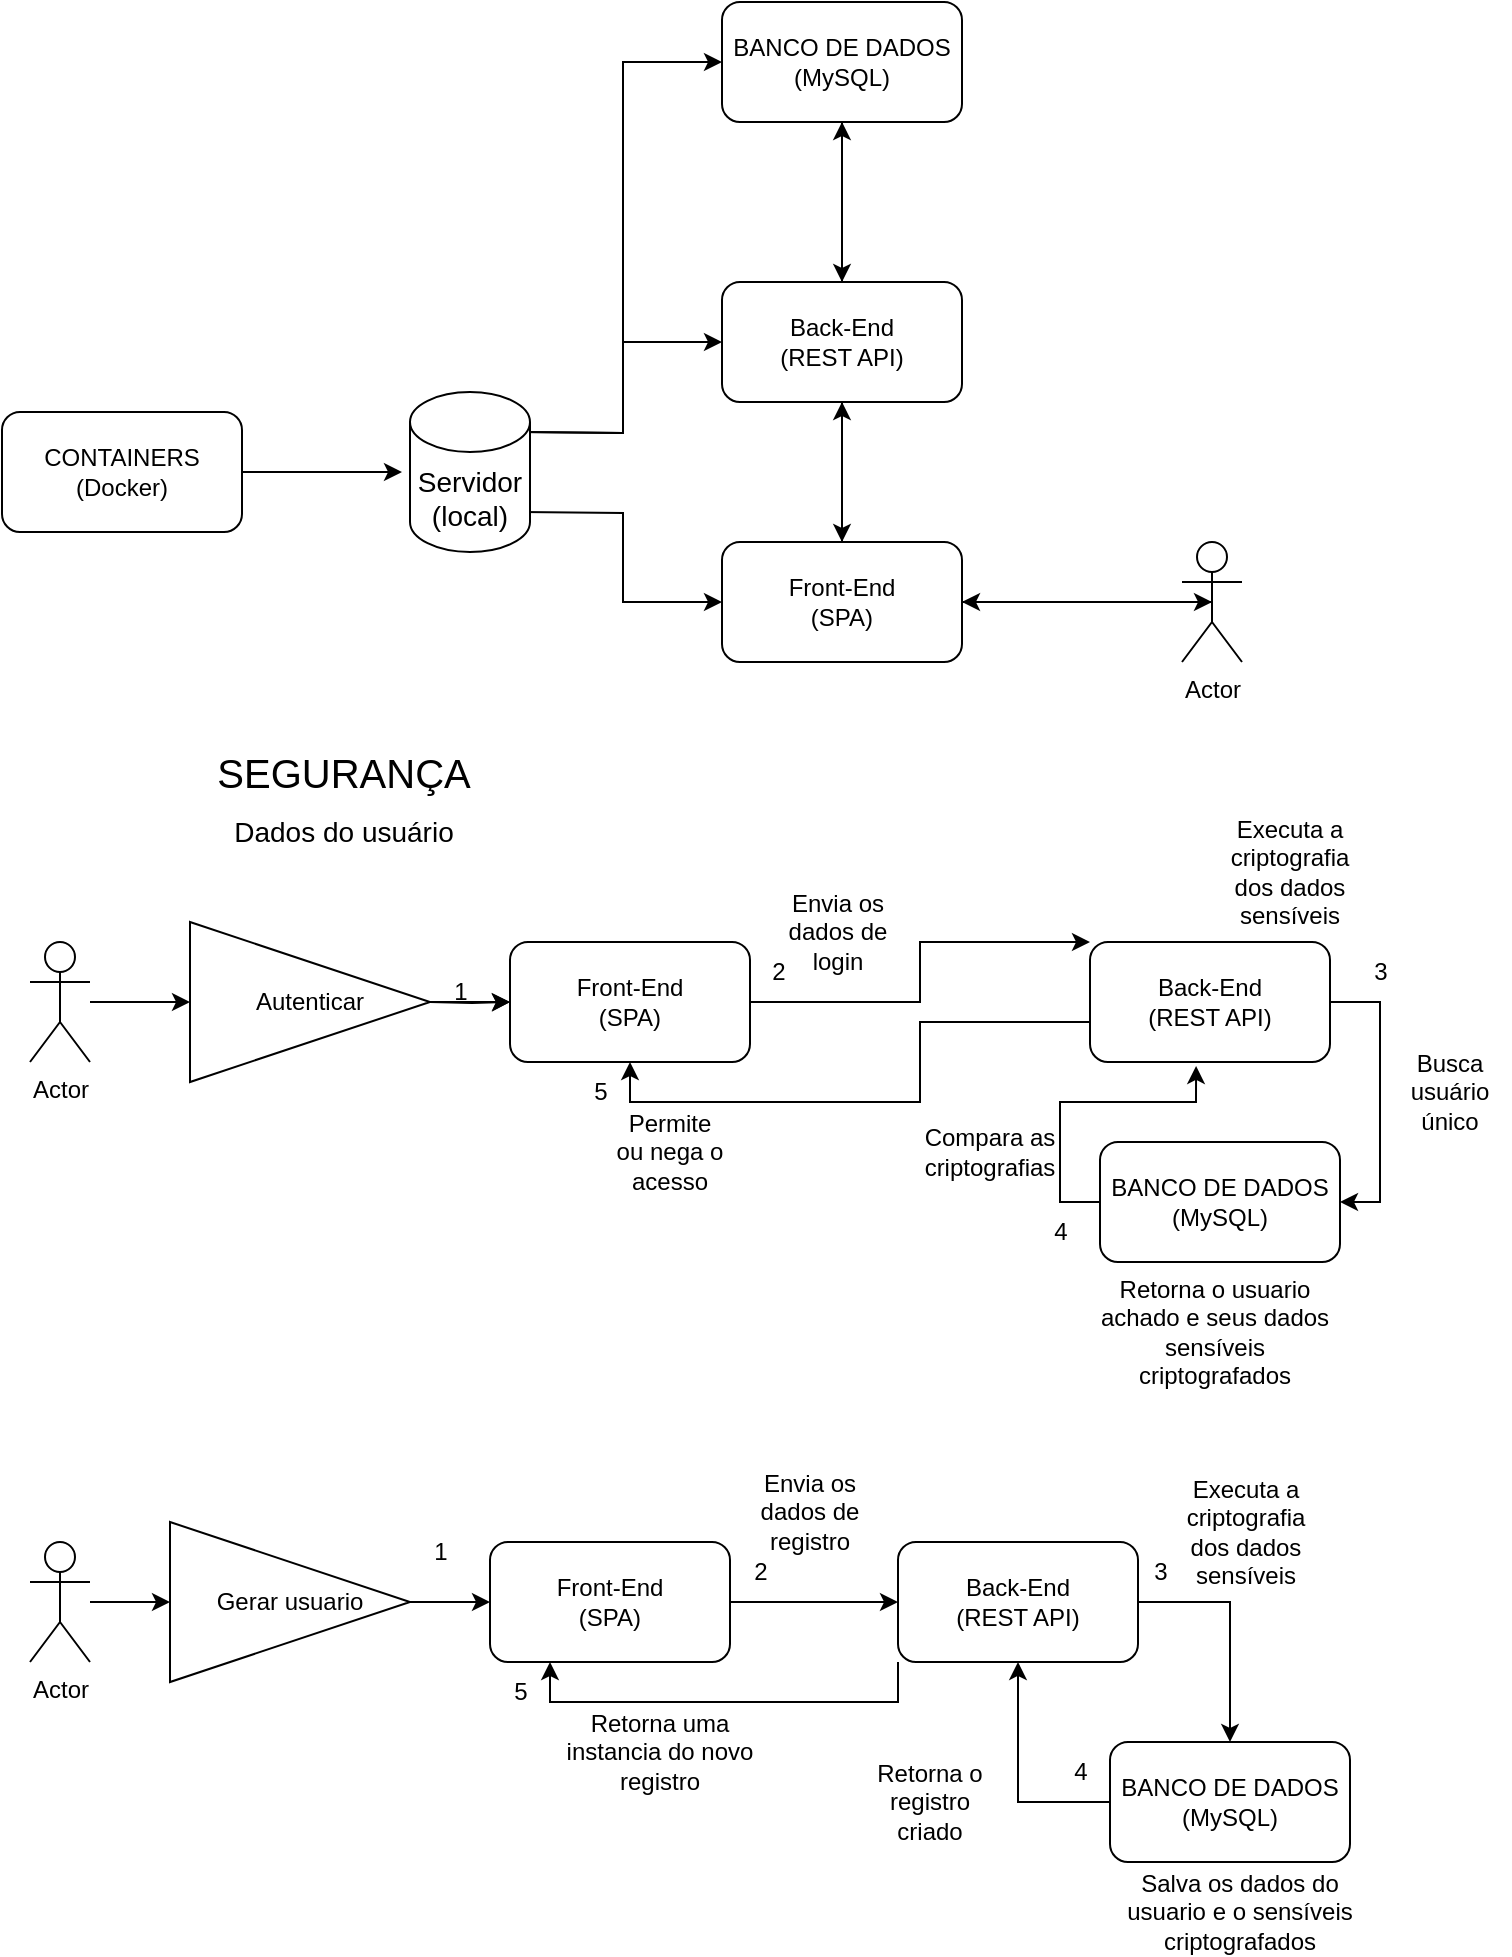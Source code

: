 <mxfile version="20.2.3" type="github">
  <diagram id="C5RBs43oDa-KdzZeNtuy" name="Page-1">
    <mxGraphModel dx="1038" dy="575" grid="1" gridSize="10" guides="1" tooltips="1" connect="1" arrows="1" fold="1" page="1" pageScale="1" pageWidth="827" pageHeight="1169" math="0" shadow="0">
      <root>
        <mxCell id="WIyWlLk6GJQsqaUBKTNV-0" />
        <mxCell id="WIyWlLk6GJQsqaUBKTNV-1" parent="WIyWlLk6GJQsqaUBKTNV-0" />
        <mxCell id="WzKL0s8CQ_AdMi2l-6hD-6" style="edgeStyle=orthogonalEdgeStyle;rounded=0;orthogonalLoop=1;jettySize=auto;html=1;exitX=0.5;exitY=0;exitDx=0;exitDy=0;entryX=0;entryY=0.5;entryDx=0;entryDy=0;" parent="WIyWlLk6GJQsqaUBKTNV-1" target="WzKL0s8CQ_AdMi2l-6hD-3" edge="1">
          <mxGeometry relative="1" as="geometry">
            <mxPoint x="290" y="225" as="sourcePoint" />
          </mxGeometry>
        </mxCell>
        <mxCell id="WzKL0s8CQ_AdMi2l-6hD-7" style="edgeStyle=orthogonalEdgeStyle;rounded=0;orthogonalLoop=1;jettySize=auto;html=1;exitX=0.5;exitY=1;exitDx=0;exitDy=0;entryX=0;entryY=0.5;entryDx=0;entryDy=0;" parent="WIyWlLk6GJQsqaUBKTNV-1" target="WzKL0s8CQ_AdMi2l-6hD-4" edge="1">
          <mxGeometry relative="1" as="geometry">
            <mxPoint x="290" y="265" as="sourcePoint" />
          </mxGeometry>
        </mxCell>
        <mxCell id="WzKL0s8CQ_AdMi2l-6hD-19" style="edgeStyle=orthogonalEdgeStyle;rounded=0;orthogonalLoop=1;jettySize=auto;html=1;exitX=0.5;exitY=0;exitDx=0;exitDy=0;entryX=0;entryY=0.5;entryDx=0;entryDy=0;" parent="WIyWlLk6GJQsqaUBKTNV-1" target="WzKL0s8CQ_AdMi2l-6hD-8" edge="1">
          <mxGeometry relative="1" as="geometry">
            <mxPoint x="290" y="225" as="sourcePoint" />
          </mxGeometry>
        </mxCell>
        <mxCell id="WzKL0s8CQ_AdMi2l-6hD-11" style="edgeStyle=orthogonalEdgeStyle;rounded=0;orthogonalLoop=1;jettySize=auto;html=1;entryX=0.5;entryY=0;entryDx=0;entryDy=0;" parent="WIyWlLk6GJQsqaUBKTNV-1" source="WzKL0s8CQ_AdMi2l-6hD-3" target="WzKL0s8CQ_AdMi2l-6hD-4" edge="1">
          <mxGeometry relative="1" as="geometry" />
        </mxCell>
        <mxCell id="WzKL0s8CQ_AdMi2l-6hD-17" style="edgeStyle=orthogonalEdgeStyle;rounded=0;orthogonalLoop=1;jettySize=auto;html=1;exitX=0.5;exitY=0;exitDx=0;exitDy=0;entryX=0.5;entryY=1;entryDx=0;entryDy=0;" parent="WIyWlLk6GJQsqaUBKTNV-1" source="WzKL0s8CQ_AdMi2l-6hD-3" target="WzKL0s8CQ_AdMi2l-6hD-8" edge="1">
          <mxGeometry relative="1" as="geometry" />
        </mxCell>
        <mxCell id="WzKL0s8CQ_AdMi2l-6hD-3" value="Back-End&lt;br&gt;(REST API)" style="rounded=1;whiteSpace=wrap;html=1;" parent="WIyWlLk6GJQsqaUBKTNV-1" vertex="1">
          <mxGeometry x="390" y="150" width="120" height="60" as="geometry" />
        </mxCell>
        <mxCell id="WzKL0s8CQ_AdMi2l-6hD-12" style="edgeStyle=orthogonalEdgeStyle;rounded=0;orthogonalLoop=1;jettySize=auto;html=1;exitX=0.5;exitY=0;exitDx=0;exitDy=0;" parent="WIyWlLk6GJQsqaUBKTNV-1" source="WzKL0s8CQ_AdMi2l-6hD-4" edge="1">
          <mxGeometry relative="1" as="geometry">
            <mxPoint x="450" y="210" as="targetPoint" />
          </mxGeometry>
        </mxCell>
        <mxCell id="WzKL0s8CQ_AdMi2l-6hD-26" style="edgeStyle=orthogonalEdgeStyle;rounded=0;orthogonalLoop=1;jettySize=auto;html=1;exitX=1;exitY=0.5;exitDx=0;exitDy=0;entryX=0.5;entryY=0.5;entryDx=0;entryDy=0;entryPerimeter=0;" parent="WIyWlLk6GJQsqaUBKTNV-1" source="WzKL0s8CQ_AdMi2l-6hD-4" target="WzKL0s8CQ_AdMi2l-6hD-21" edge="1">
          <mxGeometry relative="1" as="geometry" />
        </mxCell>
        <mxCell id="WzKL0s8CQ_AdMi2l-6hD-4" value="Front-End&lt;br&gt;(SPA)" style="rounded=1;whiteSpace=wrap;html=1;" parent="WIyWlLk6GJQsqaUBKTNV-1" vertex="1">
          <mxGeometry x="390" y="280" width="120" height="60" as="geometry" />
        </mxCell>
        <mxCell id="WzKL0s8CQ_AdMi2l-6hD-18" style="edgeStyle=orthogonalEdgeStyle;rounded=0;orthogonalLoop=1;jettySize=auto;html=1;exitX=0.5;exitY=1;exitDx=0;exitDy=0;entryX=0.5;entryY=0;entryDx=0;entryDy=0;" parent="WIyWlLk6GJQsqaUBKTNV-1" source="WzKL0s8CQ_AdMi2l-6hD-8" target="WzKL0s8CQ_AdMi2l-6hD-3" edge="1">
          <mxGeometry relative="1" as="geometry" />
        </mxCell>
        <mxCell id="WzKL0s8CQ_AdMi2l-6hD-8" value="BANCO DE DADOS&lt;br&gt;(MySQL)" style="rounded=1;whiteSpace=wrap;html=1;" parent="WIyWlLk6GJQsqaUBKTNV-1" vertex="1">
          <mxGeometry x="390" y="10" width="120" height="60" as="geometry" />
        </mxCell>
        <mxCell id="WzKL0s8CQ_AdMi2l-6hD-20" value="" style="edgeStyle=orthogonalEdgeStyle;rounded=0;orthogonalLoop=1;jettySize=auto;html=1;" parent="WIyWlLk6GJQsqaUBKTNV-1" source="WzKL0s8CQ_AdMi2l-6hD-15" edge="1">
          <mxGeometry relative="1" as="geometry">
            <mxPoint x="230" y="245" as="targetPoint" />
          </mxGeometry>
        </mxCell>
        <mxCell id="WzKL0s8CQ_AdMi2l-6hD-15" value="CONTAINERS&lt;br&gt;(Docker)" style="rounded=1;whiteSpace=wrap;html=1;" parent="WIyWlLk6GJQsqaUBKTNV-1" vertex="1">
          <mxGeometry x="30" y="215" width="120" height="60" as="geometry" />
        </mxCell>
        <mxCell id="WzKL0s8CQ_AdMi2l-6hD-27" style="edgeStyle=orthogonalEdgeStyle;rounded=0;orthogonalLoop=1;jettySize=auto;html=1;exitX=0.5;exitY=0.5;exitDx=0;exitDy=0;exitPerimeter=0;entryX=1;entryY=0.5;entryDx=0;entryDy=0;" parent="WIyWlLk6GJQsqaUBKTNV-1" source="WzKL0s8CQ_AdMi2l-6hD-21" target="WzKL0s8CQ_AdMi2l-6hD-4" edge="1">
          <mxGeometry relative="1" as="geometry" />
        </mxCell>
        <mxCell id="WzKL0s8CQ_AdMi2l-6hD-21" value="Actor" style="shape=umlActor;verticalLabelPosition=bottom;verticalAlign=top;html=1;outlineConnect=0;" parent="WIyWlLk6GJQsqaUBKTNV-1" vertex="1">
          <mxGeometry x="620" y="280" width="30" height="60" as="geometry" />
        </mxCell>
        <mxCell id="J2hrj--drxeEzNVRbDr3-0" value="&lt;font style=&quot;font-size: 20px;&quot;&gt;SEGURANÇA&lt;/font&gt;" style="text;html=1;strokeColor=none;fillColor=none;align=center;verticalAlign=middle;whiteSpace=wrap;rounded=0;" parent="WIyWlLk6GJQsqaUBKTNV-1" vertex="1">
          <mxGeometry x="151" y="370" width="100" height="50" as="geometry" />
        </mxCell>
        <mxCell id="J2hrj--drxeEzNVRbDr3-5" style="edgeStyle=orthogonalEdgeStyle;rounded=0;orthogonalLoop=1;jettySize=auto;html=1;exitX=1;exitY=0.5;exitDx=0;exitDy=0;entryX=0;entryY=0.5;entryDx=0;entryDy=0;" parent="WIyWlLk6GJQsqaUBKTNV-1" target="J2hrj--drxeEzNVRbDr3-4" edge="1">
          <mxGeometry relative="1" as="geometry">
            <mxPoint x="244" y="510" as="sourcePoint" />
          </mxGeometry>
        </mxCell>
        <mxCell id="zU_Zac-X1jJQblTpyH3_-4" value="" style="edgeStyle=orthogonalEdgeStyle;rounded=0;orthogonalLoop=1;jettySize=auto;html=1;" edge="1" parent="WIyWlLk6GJQsqaUBKTNV-1" source="J2hrj--drxeEzNVRbDr3-2" target="J2hrj--drxeEzNVRbDr3-4">
          <mxGeometry relative="1" as="geometry" />
        </mxCell>
        <mxCell id="J2hrj--drxeEzNVRbDr3-2" value="Autenticar" style="triangle;whiteSpace=wrap;html=1;" parent="WIyWlLk6GJQsqaUBKTNV-1" vertex="1">
          <mxGeometry x="124" y="470" width="120" height="80" as="geometry" />
        </mxCell>
        <mxCell id="J2hrj--drxeEzNVRbDr3-10" style="edgeStyle=orthogonalEdgeStyle;rounded=0;orthogonalLoop=1;jettySize=auto;html=1;exitX=1;exitY=0.5;exitDx=0;exitDy=0;entryX=1;entryY=0.5;entryDx=0;entryDy=0;" parent="WIyWlLk6GJQsqaUBKTNV-1" source="J2hrj--drxeEzNVRbDr3-3" target="J2hrj--drxeEzNVRbDr3-9" edge="1">
          <mxGeometry relative="1" as="geometry" />
        </mxCell>
        <mxCell id="J2hrj--drxeEzNVRbDr3-17" style="edgeStyle=orthogonalEdgeStyle;rounded=0;orthogonalLoop=1;jettySize=auto;html=1;exitX=0;exitY=0.5;exitDx=0;exitDy=0;entryX=0.5;entryY=1;entryDx=0;entryDy=0;" parent="WIyWlLk6GJQsqaUBKTNV-1" source="J2hrj--drxeEzNVRbDr3-3" target="J2hrj--drxeEzNVRbDr3-4" edge="1">
          <mxGeometry relative="1" as="geometry">
            <Array as="points">
              <mxPoint x="574" y="520" />
              <mxPoint x="489" y="520" />
              <mxPoint x="489" y="560" />
              <mxPoint x="344" y="560" />
            </Array>
          </mxGeometry>
        </mxCell>
        <mxCell id="J2hrj--drxeEzNVRbDr3-3" value="Back-End&lt;br&gt;(REST API)" style="rounded=1;whiteSpace=wrap;html=1;" parent="WIyWlLk6GJQsqaUBKTNV-1" vertex="1">
          <mxGeometry x="574" y="480" width="120" height="60" as="geometry" />
        </mxCell>
        <mxCell id="J2hrj--drxeEzNVRbDr3-6" style="edgeStyle=orthogonalEdgeStyle;rounded=0;orthogonalLoop=1;jettySize=auto;html=1;exitX=1;exitY=0.5;exitDx=0;exitDy=0;entryX=0;entryY=0;entryDx=0;entryDy=0;" parent="WIyWlLk6GJQsqaUBKTNV-1" source="J2hrj--drxeEzNVRbDr3-4" target="J2hrj--drxeEzNVRbDr3-3" edge="1">
          <mxGeometry relative="1" as="geometry">
            <Array as="points">
              <mxPoint x="489" y="510" />
              <mxPoint x="489" y="480" />
            </Array>
          </mxGeometry>
        </mxCell>
        <mxCell id="J2hrj--drxeEzNVRbDr3-4" value="Front-End&lt;br&gt;(SPA)" style="rounded=1;whiteSpace=wrap;html=1;" parent="WIyWlLk6GJQsqaUBKTNV-1" vertex="1">
          <mxGeometry x="284" y="480" width="120" height="60" as="geometry" />
        </mxCell>
        <mxCell id="J2hrj--drxeEzNVRbDr3-8" value="Envia os dados de login" style="text;html=1;strokeColor=none;fillColor=none;align=center;verticalAlign=middle;whiteSpace=wrap;rounded=0;" parent="WIyWlLk6GJQsqaUBKTNV-1" vertex="1">
          <mxGeometry x="418" y="460" width="60" height="30" as="geometry" />
        </mxCell>
        <mxCell id="J2hrj--drxeEzNVRbDr3-13" style="edgeStyle=orthogonalEdgeStyle;rounded=0;orthogonalLoop=1;jettySize=auto;html=1;exitX=0;exitY=0.5;exitDx=0;exitDy=0;entryX=0.442;entryY=1.033;entryDx=0;entryDy=0;entryPerimeter=0;" parent="WIyWlLk6GJQsqaUBKTNV-1" source="J2hrj--drxeEzNVRbDr3-9" target="J2hrj--drxeEzNVRbDr3-3" edge="1">
          <mxGeometry relative="1" as="geometry" />
        </mxCell>
        <mxCell id="J2hrj--drxeEzNVRbDr3-9" value="BANCO DE DADOS&lt;br&gt;(MySQL)" style="rounded=1;whiteSpace=wrap;html=1;" parent="WIyWlLk6GJQsqaUBKTNV-1" vertex="1">
          <mxGeometry x="579" y="580" width="120" height="60" as="geometry" />
        </mxCell>
        <mxCell id="J2hrj--drxeEzNVRbDr3-12" value="Busca usuário único" style="text;html=1;strokeColor=none;fillColor=none;align=center;verticalAlign=middle;whiteSpace=wrap;rounded=0;" parent="WIyWlLk6GJQsqaUBKTNV-1" vertex="1">
          <mxGeometry x="724" y="540" width="60" height="30" as="geometry" />
        </mxCell>
        <mxCell id="J2hrj--drxeEzNVRbDr3-14" value="Retorna o usuario achado e seus dados sensíveis criptografados" style="text;html=1;strokeColor=none;fillColor=none;align=center;verticalAlign=middle;whiteSpace=wrap;rounded=0;" parent="WIyWlLk6GJQsqaUBKTNV-1" vertex="1">
          <mxGeometry x="574" y="660" width="125" height="30" as="geometry" />
        </mxCell>
        <mxCell id="J2hrj--drxeEzNVRbDr3-15" style="edgeStyle=orthogonalEdgeStyle;rounded=0;orthogonalLoop=1;jettySize=auto;html=1;exitX=0.5;exitY=1;exitDx=0;exitDy=0;" parent="WIyWlLk6GJQsqaUBKTNV-1" source="J2hrj--drxeEzNVRbDr3-14" target="J2hrj--drxeEzNVRbDr3-14" edge="1">
          <mxGeometry relative="1" as="geometry" />
        </mxCell>
        <mxCell id="J2hrj--drxeEzNVRbDr3-16" value="Compara as criptografias" style="text;html=1;strokeColor=none;fillColor=none;align=center;verticalAlign=middle;whiteSpace=wrap;rounded=0;" parent="WIyWlLk6GJQsqaUBKTNV-1" vertex="1">
          <mxGeometry x="494" y="570" width="60" height="30" as="geometry" />
        </mxCell>
        <mxCell id="J2hrj--drxeEzNVRbDr3-18" value="Permite ou nega o acesso" style="text;html=1;strokeColor=none;fillColor=none;align=center;verticalAlign=middle;whiteSpace=wrap;rounded=0;" parent="WIyWlLk6GJQsqaUBKTNV-1" vertex="1">
          <mxGeometry x="334" y="570" width="60" height="30" as="geometry" />
        </mxCell>
        <mxCell id="J2hrj--drxeEzNVRbDr3-22" style="edgeStyle=orthogonalEdgeStyle;rounded=0;orthogonalLoop=1;jettySize=auto;html=1;exitX=1;exitY=0.5;exitDx=0;exitDy=0;entryX=0;entryY=0.5;entryDx=0;entryDy=0;" parent="WIyWlLk6GJQsqaUBKTNV-1" source="J2hrj--drxeEzNVRbDr3-20" target="J2hrj--drxeEzNVRbDr3-21" edge="1">
          <mxGeometry relative="1" as="geometry" />
        </mxCell>
        <mxCell id="J2hrj--drxeEzNVRbDr3-20" value="Gerar usuario" style="triangle;whiteSpace=wrap;html=1;" parent="WIyWlLk6GJQsqaUBKTNV-1" vertex="1">
          <mxGeometry x="114" y="770" width="120" height="80" as="geometry" />
        </mxCell>
        <mxCell id="J2hrj--drxeEzNVRbDr3-25" style="edgeStyle=orthogonalEdgeStyle;rounded=0;orthogonalLoop=1;jettySize=auto;html=1;exitX=1;exitY=0.5;exitDx=0;exitDy=0;entryX=0;entryY=0.5;entryDx=0;entryDy=0;" parent="WIyWlLk6GJQsqaUBKTNV-1" source="J2hrj--drxeEzNVRbDr3-21" target="J2hrj--drxeEzNVRbDr3-24" edge="1">
          <mxGeometry relative="1" as="geometry" />
        </mxCell>
        <mxCell id="J2hrj--drxeEzNVRbDr3-21" value="Front-End&lt;br&gt;(SPA)" style="rounded=1;whiteSpace=wrap;html=1;" parent="WIyWlLk6GJQsqaUBKTNV-1" vertex="1">
          <mxGeometry x="274" y="780" width="120" height="60" as="geometry" />
        </mxCell>
        <mxCell id="J2hrj--drxeEzNVRbDr3-28" style="edgeStyle=orthogonalEdgeStyle;rounded=0;orthogonalLoop=1;jettySize=auto;html=1;exitX=1;exitY=0.5;exitDx=0;exitDy=0;entryX=0.5;entryY=0;entryDx=0;entryDy=0;" parent="WIyWlLk6GJQsqaUBKTNV-1" source="J2hrj--drxeEzNVRbDr3-24" target="J2hrj--drxeEzNVRbDr3-27" edge="1">
          <mxGeometry relative="1" as="geometry" />
        </mxCell>
        <mxCell id="J2hrj--drxeEzNVRbDr3-36" style="edgeStyle=orthogonalEdgeStyle;rounded=0;orthogonalLoop=1;jettySize=auto;html=1;exitX=0;exitY=1;exitDx=0;exitDy=0;entryX=0.25;entryY=1;entryDx=0;entryDy=0;" parent="WIyWlLk6GJQsqaUBKTNV-1" source="J2hrj--drxeEzNVRbDr3-24" target="J2hrj--drxeEzNVRbDr3-21" edge="1">
          <mxGeometry relative="1" as="geometry" />
        </mxCell>
        <mxCell id="J2hrj--drxeEzNVRbDr3-24" value="Back-End&lt;br&gt;(REST API)" style="rounded=1;whiteSpace=wrap;html=1;" parent="WIyWlLk6GJQsqaUBKTNV-1" vertex="1">
          <mxGeometry x="478" y="780" width="120" height="60" as="geometry" />
        </mxCell>
        <mxCell id="J2hrj--drxeEzNVRbDr3-26" value="Envia os dados de registro" style="text;html=1;strokeColor=none;fillColor=none;align=center;verticalAlign=middle;whiteSpace=wrap;rounded=0;" parent="WIyWlLk6GJQsqaUBKTNV-1" vertex="1">
          <mxGeometry x="404" y="750" width="60" height="30" as="geometry" />
        </mxCell>
        <mxCell id="J2hrj--drxeEzNVRbDr3-33" style="edgeStyle=orthogonalEdgeStyle;rounded=0;orthogonalLoop=1;jettySize=auto;html=1;exitX=0;exitY=0.5;exitDx=0;exitDy=0;entryX=0.5;entryY=1;entryDx=0;entryDy=0;" parent="WIyWlLk6GJQsqaUBKTNV-1" source="J2hrj--drxeEzNVRbDr3-27" target="J2hrj--drxeEzNVRbDr3-24" edge="1">
          <mxGeometry relative="1" as="geometry" />
        </mxCell>
        <mxCell id="J2hrj--drxeEzNVRbDr3-27" value="BANCO DE DADOS&lt;br&gt;(MySQL)" style="rounded=1;whiteSpace=wrap;html=1;" parent="WIyWlLk6GJQsqaUBKTNV-1" vertex="1">
          <mxGeometry x="584" y="880" width="120" height="60" as="geometry" />
        </mxCell>
        <mxCell id="J2hrj--drxeEzNVRbDr3-29" value="Executa a criptografia dos dados sensíveis" style="text;html=1;strokeColor=none;fillColor=none;align=center;verticalAlign=middle;whiteSpace=wrap;rounded=0;" parent="WIyWlLk6GJQsqaUBKTNV-1" vertex="1">
          <mxGeometry x="621.5" y="760" width="60" height="30" as="geometry" />
        </mxCell>
        <mxCell id="J2hrj--drxeEzNVRbDr3-30" value="Executa a criptografia dos dados sensíveis" style="text;html=1;strokeColor=none;fillColor=none;align=center;verticalAlign=middle;whiteSpace=wrap;rounded=0;" parent="WIyWlLk6GJQsqaUBKTNV-1" vertex="1">
          <mxGeometry x="644" y="430" width="60" height="30" as="geometry" />
        </mxCell>
        <mxCell id="J2hrj--drxeEzNVRbDr3-32" value="Salva os dados do usuario e o sensíveis criptografados" style="text;html=1;strokeColor=none;fillColor=none;align=center;verticalAlign=middle;whiteSpace=wrap;rounded=0;" parent="WIyWlLk6GJQsqaUBKTNV-1" vertex="1">
          <mxGeometry x="579" y="950" width="140" height="30" as="geometry" />
        </mxCell>
        <mxCell id="J2hrj--drxeEzNVRbDr3-35" value="Retorna o registro criado" style="text;html=1;strokeColor=none;fillColor=none;align=center;verticalAlign=middle;whiteSpace=wrap;rounded=0;" parent="WIyWlLk6GJQsqaUBKTNV-1" vertex="1">
          <mxGeometry x="464" y="895" width="60" height="30" as="geometry" />
        </mxCell>
        <mxCell id="J2hrj--drxeEzNVRbDr3-37" value="Retorna uma instancia do novo registro" style="text;html=1;strokeColor=none;fillColor=none;align=center;verticalAlign=middle;whiteSpace=wrap;rounded=0;" parent="WIyWlLk6GJQsqaUBKTNV-1" vertex="1">
          <mxGeometry x="304" y="870" width="110" height="30" as="geometry" />
        </mxCell>
        <mxCell id="zU_Zac-X1jJQblTpyH3_-3" style="edgeStyle=orthogonalEdgeStyle;rounded=0;orthogonalLoop=1;jettySize=auto;html=1;entryX=0;entryY=0.5;entryDx=0;entryDy=0;" edge="1" parent="WIyWlLk6GJQsqaUBKTNV-1" source="zU_Zac-X1jJQblTpyH3_-0" target="J2hrj--drxeEzNVRbDr3-2">
          <mxGeometry relative="1" as="geometry" />
        </mxCell>
        <mxCell id="zU_Zac-X1jJQblTpyH3_-0" value="Actor" style="shape=umlActor;verticalLabelPosition=bottom;verticalAlign=top;html=1;outlineConnect=0;" vertex="1" parent="WIyWlLk6GJQsqaUBKTNV-1">
          <mxGeometry x="44" y="480" width="30" height="60" as="geometry" />
        </mxCell>
        <mxCell id="zU_Zac-X1jJQblTpyH3_-5" value="1" style="text;html=1;align=center;verticalAlign=middle;resizable=0;points=[];autosize=1;strokeColor=none;fillColor=none;" vertex="1" parent="WIyWlLk6GJQsqaUBKTNV-1">
          <mxGeometry x="244" y="490" width="30" height="30" as="geometry" />
        </mxCell>
        <mxCell id="zU_Zac-X1jJQblTpyH3_-6" value="2" style="text;html=1;align=center;verticalAlign=middle;resizable=0;points=[];autosize=1;strokeColor=none;fillColor=none;" vertex="1" parent="WIyWlLk6GJQsqaUBKTNV-1">
          <mxGeometry x="403" y="480" width="30" height="30" as="geometry" />
        </mxCell>
        <mxCell id="zU_Zac-X1jJQblTpyH3_-7" value="3" style="text;html=1;align=center;verticalAlign=middle;resizable=0;points=[];autosize=1;strokeColor=none;fillColor=none;" vertex="1" parent="WIyWlLk6GJQsqaUBKTNV-1">
          <mxGeometry x="704" y="480" width="30" height="30" as="geometry" />
        </mxCell>
        <mxCell id="zU_Zac-X1jJQblTpyH3_-8" value="4" style="text;html=1;align=center;verticalAlign=middle;resizable=0;points=[];autosize=1;strokeColor=none;fillColor=none;" vertex="1" parent="WIyWlLk6GJQsqaUBKTNV-1">
          <mxGeometry x="544" y="610" width="30" height="30" as="geometry" />
        </mxCell>
        <mxCell id="zU_Zac-X1jJQblTpyH3_-9" value="5" style="text;html=1;align=center;verticalAlign=middle;resizable=0;points=[];autosize=1;strokeColor=none;fillColor=none;" vertex="1" parent="WIyWlLk6GJQsqaUBKTNV-1">
          <mxGeometry x="314" y="540" width="30" height="30" as="geometry" />
        </mxCell>
        <mxCell id="zU_Zac-X1jJQblTpyH3_-11" style="edgeStyle=orthogonalEdgeStyle;rounded=0;orthogonalLoop=1;jettySize=auto;html=1;entryX=0;entryY=0.5;entryDx=0;entryDy=0;" edge="1" parent="WIyWlLk6GJQsqaUBKTNV-1" source="zU_Zac-X1jJQblTpyH3_-10" target="J2hrj--drxeEzNVRbDr3-20">
          <mxGeometry relative="1" as="geometry" />
        </mxCell>
        <mxCell id="zU_Zac-X1jJQblTpyH3_-10" value="Actor" style="shape=umlActor;verticalLabelPosition=bottom;verticalAlign=top;html=1;outlineConnect=0;" vertex="1" parent="WIyWlLk6GJQsqaUBKTNV-1">
          <mxGeometry x="44" y="780" width="30" height="60" as="geometry" />
        </mxCell>
        <mxCell id="zU_Zac-X1jJQblTpyH3_-12" value="1" style="text;html=1;align=center;verticalAlign=middle;resizable=0;points=[];autosize=1;strokeColor=none;fillColor=none;" vertex="1" parent="WIyWlLk6GJQsqaUBKTNV-1">
          <mxGeometry x="234" y="770" width="30" height="30" as="geometry" />
        </mxCell>
        <mxCell id="zU_Zac-X1jJQblTpyH3_-13" value="2" style="text;html=1;align=center;verticalAlign=middle;resizable=0;points=[];autosize=1;strokeColor=none;fillColor=none;" vertex="1" parent="WIyWlLk6GJQsqaUBKTNV-1">
          <mxGeometry x="394" y="780" width="30" height="30" as="geometry" />
        </mxCell>
        <mxCell id="zU_Zac-X1jJQblTpyH3_-14" value="3" style="text;html=1;align=center;verticalAlign=middle;resizable=0;points=[];autosize=1;strokeColor=none;fillColor=none;" vertex="1" parent="WIyWlLk6GJQsqaUBKTNV-1">
          <mxGeometry x="594" y="780" width="30" height="30" as="geometry" />
        </mxCell>
        <mxCell id="zU_Zac-X1jJQblTpyH3_-15" value="4" style="text;html=1;align=center;verticalAlign=middle;resizable=0;points=[];autosize=1;strokeColor=none;fillColor=none;" vertex="1" parent="WIyWlLk6GJQsqaUBKTNV-1">
          <mxGeometry x="554" y="880" width="30" height="30" as="geometry" />
        </mxCell>
        <mxCell id="zU_Zac-X1jJQblTpyH3_-16" value="5" style="text;html=1;align=center;verticalAlign=middle;resizable=0;points=[];autosize=1;strokeColor=none;fillColor=none;" vertex="1" parent="WIyWlLk6GJQsqaUBKTNV-1">
          <mxGeometry x="274" y="840" width="30" height="30" as="geometry" />
        </mxCell>
        <mxCell id="zU_Zac-X1jJQblTpyH3_-17" value="Dados do usuário" style="text;html=1;strokeColor=none;fillColor=none;align=center;verticalAlign=middle;whiteSpace=wrap;rounded=0;fontSize=14;" vertex="1" parent="WIyWlLk6GJQsqaUBKTNV-1">
          <mxGeometry x="138" y="410" width="126" height="30" as="geometry" />
        </mxCell>
        <mxCell id="zU_Zac-X1jJQblTpyH3_-18" value="Servidor&lt;br&gt;(local)" style="shape=cylinder3;whiteSpace=wrap;html=1;boundedLbl=1;backgroundOutline=1;size=15;fontSize=14;" vertex="1" parent="WIyWlLk6GJQsqaUBKTNV-1">
          <mxGeometry x="234" y="205" width="60" height="80" as="geometry" />
        </mxCell>
      </root>
    </mxGraphModel>
  </diagram>
</mxfile>
